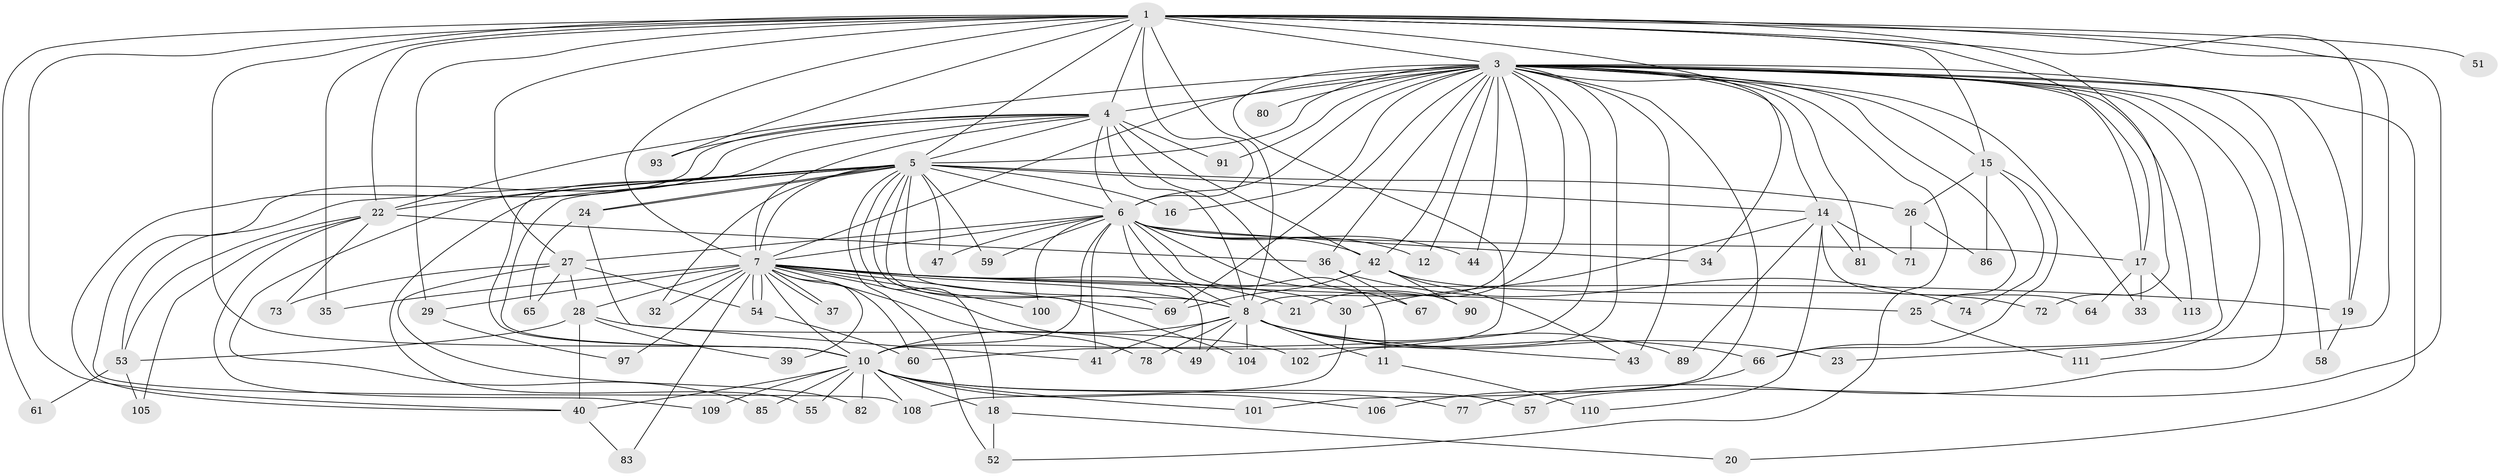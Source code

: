 // Generated by graph-tools (version 1.1) at 2025/23/03/03/25 07:23:41]
// undirected, 84 vertices, 195 edges
graph export_dot {
graph [start="1"]
  node [color=gray90,style=filled];
  1 [super="+2"];
  3 [super="+9"];
  4 [super="+76"];
  5 [super="+107"];
  6 [super="+62"];
  7 [super="+13"];
  8 [super="+87"];
  10 [super="+96"];
  11;
  12;
  14 [super="+50"];
  15 [super="+75"];
  16;
  17 [super="+31"];
  18 [super="+88"];
  19 [super="+46"];
  20;
  21;
  22 [super="+63"];
  23;
  24;
  25;
  26 [super="+98"];
  27;
  28 [super="+68"];
  29;
  30 [super="+112"];
  32;
  33;
  34 [super="+38"];
  35;
  36;
  37;
  39;
  40 [super="+70"];
  41 [super="+56"];
  42 [super="+45"];
  43 [super="+48"];
  44;
  47;
  49;
  51;
  52 [super="+99"];
  53 [super="+84"];
  54 [super="+103"];
  55;
  57;
  58 [super="+92"];
  59;
  60 [super="+79"];
  61;
  64;
  65;
  66 [super="+95"];
  67;
  69 [super="+94"];
  71;
  72;
  73;
  74;
  77;
  78;
  80;
  81;
  82;
  83;
  85;
  86;
  89;
  90;
  91;
  93;
  97;
  100;
  101;
  102;
  104;
  105;
  106;
  108;
  109;
  110;
  111;
  113;
  1 -- 3 [weight=4];
  1 -- 4 [weight=2];
  1 -- 5 [weight=2];
  1 -- 6 [weight=2];
  1 -- 7 [weight=2];
  1 -- 8 [weight=2];
  1 -- 10 [weight=2];
  1 -- 15;
  1 -- 23;
  1 -- 35;
  1 -- 40;
  1 -- 57;
  1 -- 72;
  1 -- 17;
  1 -- 19;
  1 -- 22;
  1 -- 27;
  1 -- 93;
  1 -- 29;
  1 -- 34 [weight=2];
  1 -- 51;
  1 -- 61;
  3 -- 4 [weight=3];
  3 -- 5 [weight=2];
  3 -- 6 [weight=2];
  3 -- 7 [weight=2];
  3 -- 8 [weight=3];
  3 -- 10 [weight=2];
  3 -- 12;
  3 -- 14;
  3 -- 15;
  3 -- 17;
  3 -- 20;
  3 -- 21;
  3 -- 25;
  3 -- 33;
  3 -- 44;
  3 -- 52;
  3 -- 58 [weight=2];
  3 -- 66;
  3 -- 69;
  3 -- 77;
  3 -- 80 [weight=2];
  3 -- 81;
  3 -- 101;
  3 -- 102;
  3 -- 111;
  3 -- 113;
  3 -- 36;
  3 -- 43;
  3 -- 16;
  3 -- 19;
  3 -- 91;
  3 -- 60;
  3 -- 22;
  3 -- 42;
  4 -- 5;
  4 -- 6;
  4 -- 7;
  4 -- 8;
  4 -- 10;
  4 -- 42;
  4 -- 90;
  4 -- 91;
  4 -- 93;
  4 -- 40;
  4 -- 108;
  5 -- 6;
  5 -- 7;
  5 -- 8;
  5 -- 10;
  5 -- 14 [weight=2];
  5 -- 16;
  5 -- 18;
  5 -- 22;
  5 -- 24;
  5 -- 24;
  5 -- 26;
  5 -- 32;
  5 -- 47;
  5 -- 52;
  5 -- 55;
  5 -- 59;
  5 -- 85;
  5 -- 104;
  5 -- 69;
  5 -- 53;
  6 -- 7;
  6 -- 8;
  6 -- 10 [weight=2];
  6 -- 11;
  6 -- 12;
  6 -- 27;
  6 -- 34;
  6 -- 41;
  6 -- 42;
  6 -- 44;
  6 -- 47;
  6 -- 59;
  6 -- 67;
  6 -- 100;
  6 -- 49;
  6 -- 17;
  7 -- 8 [weight=2];
  7 -- 10;
  7 -- 21;
  7 -- 25;
  7 -- 28;
  7 -- 29;
  7 -- 30;
  7 -- 32;
  7 -- 35;
  7 -- 37;
  7 -- 37;
  7 -- 39;
  7 -- 49;
  7 -- 54;
  7 -- 54;
  7 -- 60;
  7 -- 78;
  7 -- 83;
  7 -- 97;
  7 -- 100;
  7 -- 69;
  7 -- 19;
  8 -- 10;
  8 -- 11;
  8 -- 23;
  8 -- 41;
  8 -- 49;
  8 -- 66;
  8 -- 78;
  8 -- 89;
  8 -- 104;
  8 -- 43;
  10 -- 18 [weight=2];
  10 -- 40;
  10 -- 55;
  10 -- 57;
  10 -- 77;
  10 -- 82;
  10 -- 85;
  10 -- 101;
  10 -- 106;
  10 -- 108;
  10 -- 109;
  11 -- 110;
  14 -- 30;
  14 -- 81;
  14 -- 110;
  14 -- 64;
  14 -- 71;
  14 -- 89;
  15 -- 26 [weight=2];
  15 -- 74;
  15 -- 86;
  15 -- 66;
  17 -- 33;
  17 -- 113;
  17 -- 64;
  18 -- 20;
  18 -- 52;
  19 -- 58;
  22 -- 36;
  22 -- 53;
  22 -- 73;
  22 -- 105;
  22 -- 109;
  24 -- 65;
  24 -- 41;
  25 -- 111;
  26 -- 71;
  26 -- 86;
  27 -- 28;
  27 -- 65;
  27 -- 73;
  27 -- 82;
  27 -- 54;
  28 -- 39;
  28 -- 53;
  28 -- 102;
  28 -- 40;
  29 -- 97;
  30 -- 108;
  36 -- 67;
  36 -- 74;
  40 -- 83;
  42 -- 43;
  42 -- 72;
  42 -- 69;
  42 -- 90;
  53 -- 61;
  53 -- 105;
  54 -- 60;
  66 -- 106;
}
